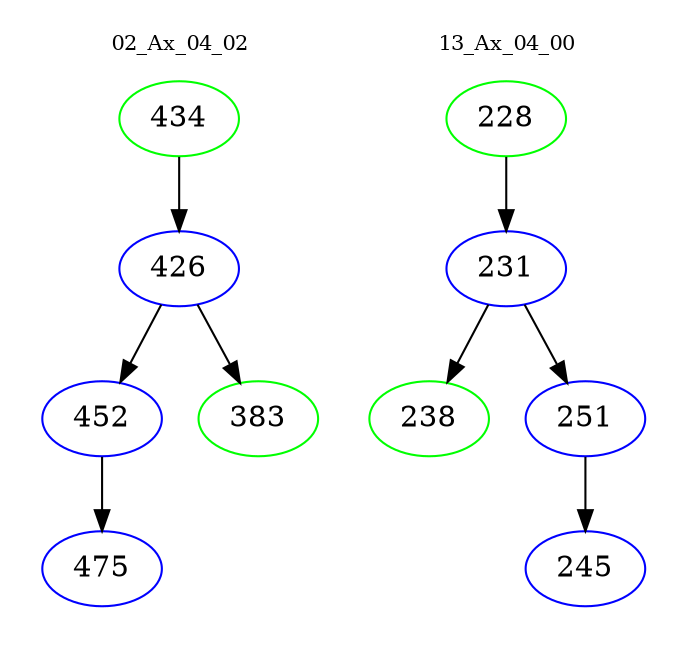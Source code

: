 digraph{
subgraph cluster_0 {
color = white
label = "02_Ax_04_02";
fontsize=10;
T0_434 [label="434", color="green"]
T0_434 -> T0_426 [color="black"]
T0_426 [label="426", color="blue"]
T0_426 -> T0_452 [color="black"]
T0_452 [label="452", color="blue"]
T0_452 -> T0_475 [color="black"]
T0_475 [label="475", color="blue"]
T0_426 -> T0_383 [color="black"]
T0_383 [label="383", color="green"]
}
subgraph cluster_1 {
color = white
label = "13_Ax_04_00";
fontsize=10;
T1_228 [label="228", color="green"]
T1_228 -> T1_231 [color="black"]
T1_231 [label="231", color="blue"]
T1_231 -> T1_238 [color="black"]
T1_238 [label="238", color="green"]
T1_231 -> T1_251 [color="black"]
T1_251 [label="251", color="blue"]
T1_251 -> T1_245 [color="black"]
T1_245 [label="245", color="blue"]
}
}
